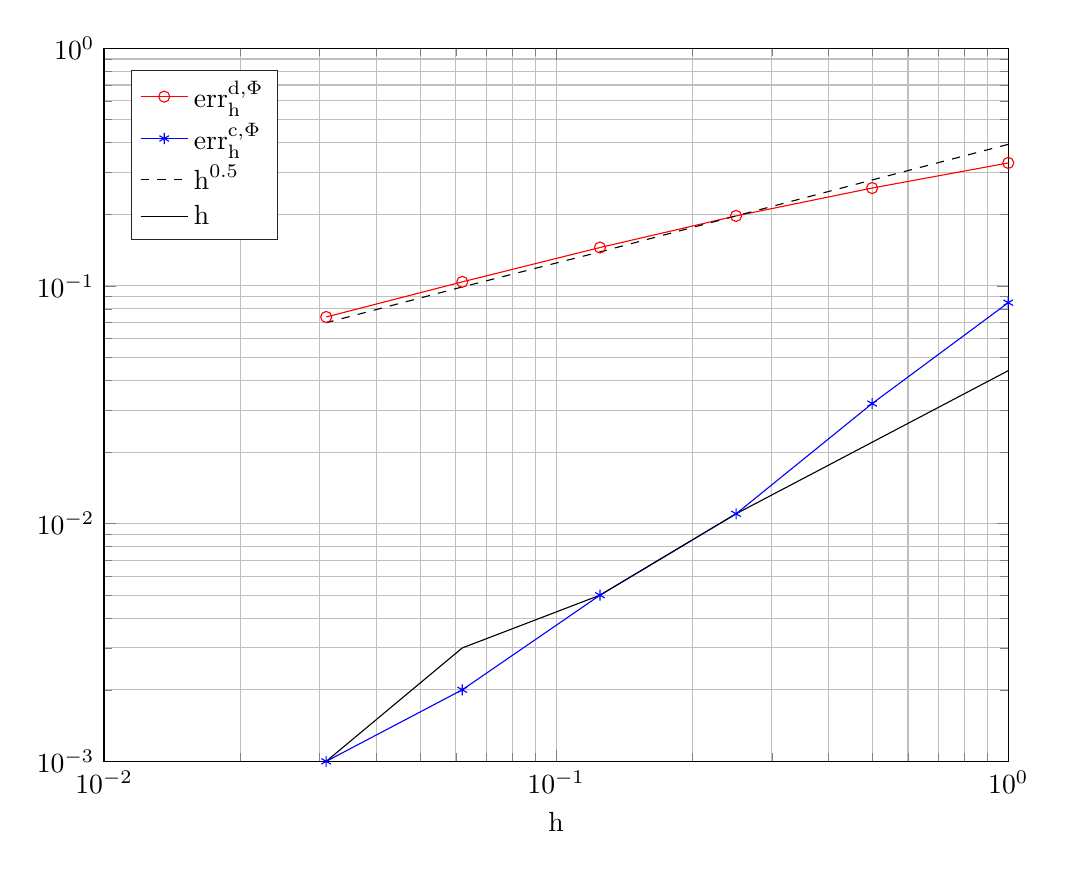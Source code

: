 % This file was created by matlab2tikz.
%
%The latest updates can be retrieved from
%  http://www.mathworks.com/matlabcentral/fileexchange/22022-matlab2tikz-matlab2tikz
%where you can also make suggestions and rate matlab2tikz.
%
\begin{tikzpicture}

\begin{axis}[%
width=4.521in,
height=3.566in,
at={(0.758in,0.481in)},
scale only axis,
xmode=log,
xmin=0.01,
xmax=1,
xminorticks=true,
xlabel={h},
xmajorgrids,
xminorgrids,
ymode=log,
ymin=0.001,
ymax=1,
yminorticks=true,
ymajorgrids,
yminorgrids,
axis background/.style={fill=white},
legend style={at={(0.03,0.97)},anchor=north west,legend cell align=left,align=left,draw=white!15!black}
]
\addplot [color=red,solid,mark=o,mark options={solid}]
  table[row sep=crcr]{%
1	0.329\\
0.5	0.258\\
0.25	0.197\\
0.125	0.145\\
0.062	0.104\\
0.031	0.074\\
};
\addlegendentry{$\text{err}_\text{h}^{\text{d,}\Phi}$};

\addplot [color=blue,solid,mark=asterisk,mark options={solid}]
  table[row sep=crcr]{%
1	0.085\\
0.5	0.032\\
0.25	0.011\\
0.125	0.005\\
0.062	0.002\\
0.031	0.001\\
};
\addlegendentry{$\text{err}_\text{h}^{\text{c,}\Phi}$};

\addplot [color=black,dashed]
  table[row sep=crcr]{%
1	0.394\\
0.5	0.279\\
0.25	0.197\\
0.125	0.139\\
0.062	0.099\\
0.031	0.07\\
};
\addlegendentry{$\text{h}^{\text{0.5}}$};

\addplot [color=black,solid]
  table[row sep=crcr]{%
1	0.044\\
0.5	0.022\\
0.25	0.011\\
0.125	0.005\\
0.062	0.003\\
0.031	0.001\\
};
\addlegendentry{h};

\end{axis}
\end{tikzpicture}%